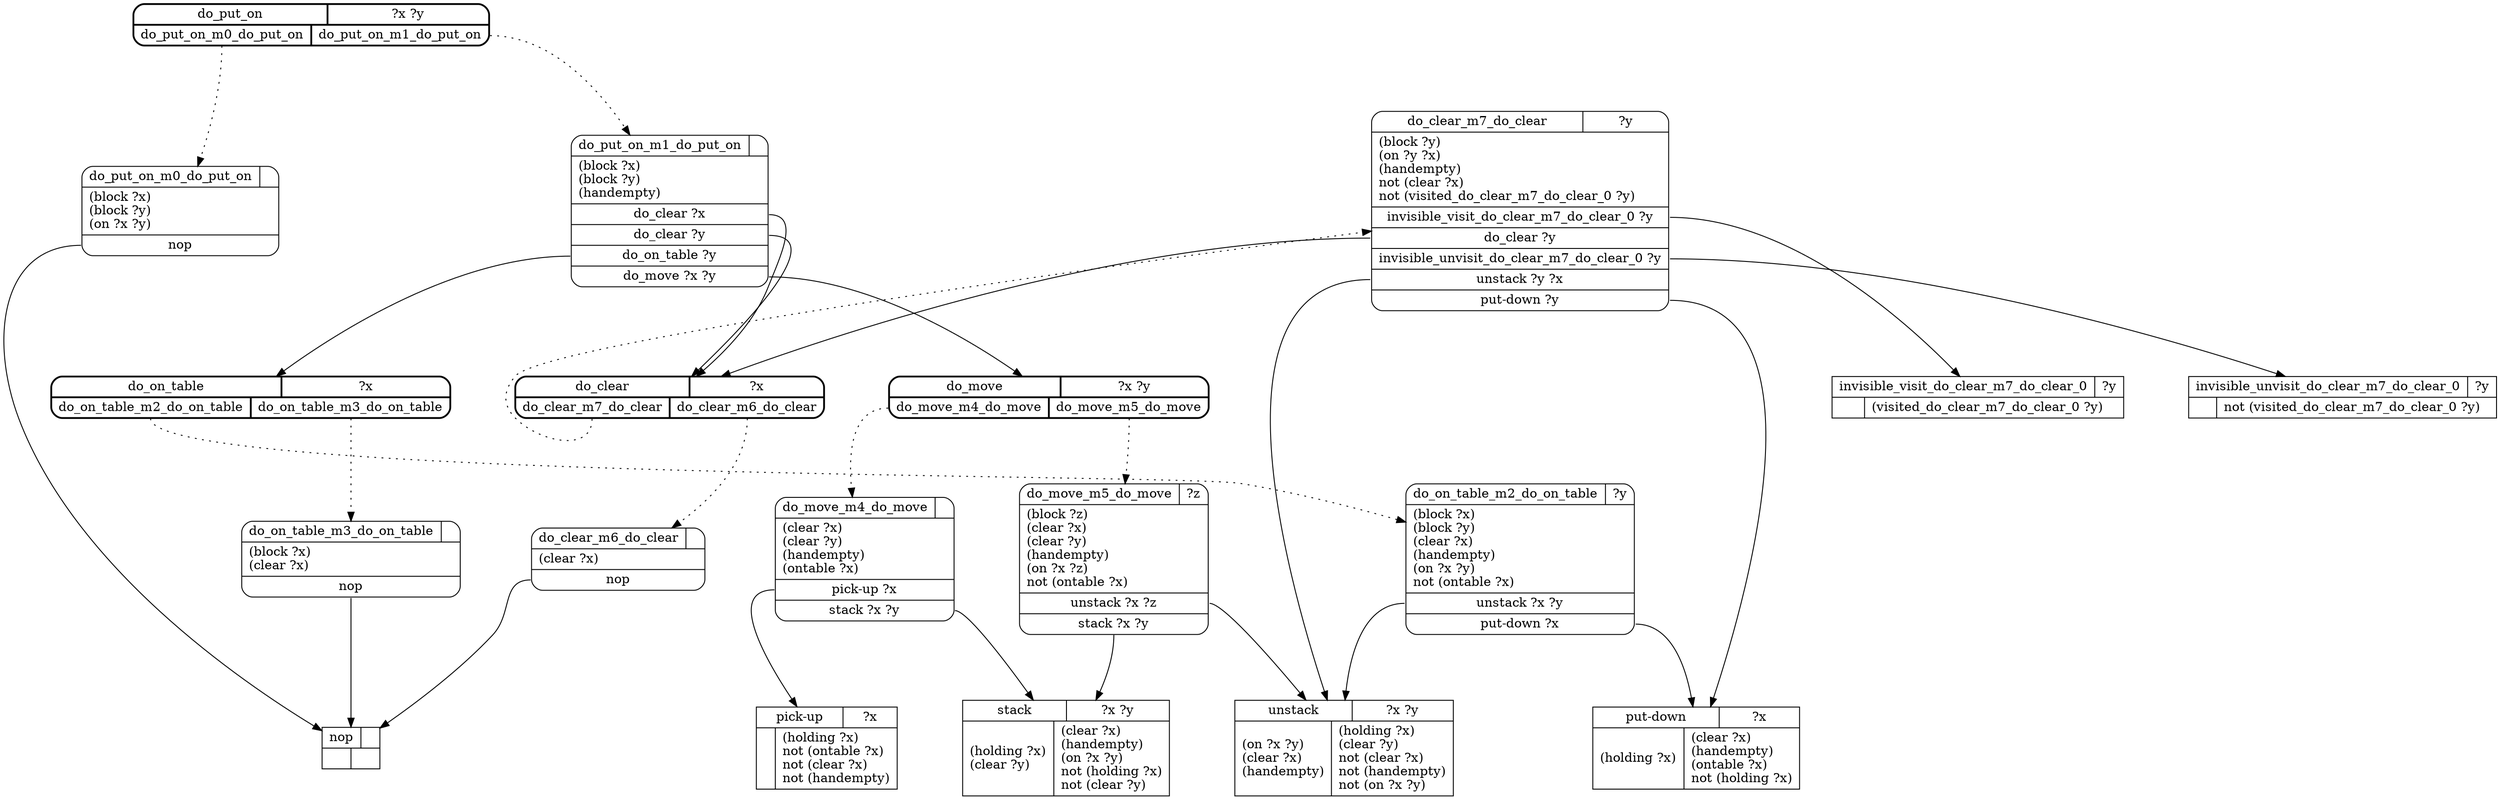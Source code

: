 // Generated by Hype
digraph "blocks" {
  nodesep=1
  ranksep=1
  // Operators
  node [shape=record]
  "pick-up" [
    label="{{\N|?x}|{|(holding ?x)\lnot (ontable ?x)\lnot (clear ?x)\lnot (handempty)\l}}"
  ]
  "put-down" [
    label="{{\N|?x}|{(holding ?x)\l|(clear ?x)\l(handempty)\l(ontable ?x)\lnot (holding ?x)\l}}"
  ]
  "stack" [
    label="{{\N|?x ?y}|{(holding ?x)\l(clear ?y)\l|(clear ?x)\l(handempty)\l(on ?x ?y)\lnot (holding ?x)\lnot (clear ?y)\l}}"
  ]
  "unstack" [
    label="{{\N|?x ?y}|{(on ?x ?y)\l(clear ?x)\l(handempty)\l|(holding ?x)\l(clear ?y)\lnot (clear ?x)\lnot (handempty)\lnot (on ?x ?y)\l}}"
  ]
  "nop" [
    label="{{\N|}|{|}}"
  ]
  "invisible_visit_do_clear_m7_do_clear_0" [
    label="{{\N|?y}|{|(visited_do_clear_m7_do_clear_0 ?y)\l}}"
  ]
  "invisible_unvisit_do_clear_m7_do_clear_0" [
    label="{{\N|?y}|{|not (visited_do_clear_m7_do_clear_0 ?y)\l}}"
  ]
  // Methods
  node [shape=Mrecord]
  "do_put_on" [
    style=bold
    label="{{\N|?x ?y}|{<0>do_put_on_m0_do_put_on|<1>do_put_on_m1_do_put_on}}"
  ]
  "do_put_on_m0_do_put_on" [
    label="{{\N|}|(block ?x)\l(block ?y)\l(on ?x ?y)\l|<0>nop}"
  ]
  "do_put_on":0 -> "do_put_on_m0_do_put_on" [style=dotted]
  "do_put_on_m0_do_put_on":0 -> "nop"
  "do_put_on_m1_do_put_on" [
    label="{{\N|}|(block ?x)\l(block ?y)\l(handempty)\l|<0>do_clear ?x|<1>do_clear ?y|<2>do_on_table ?y|<3>do_move ?x ?y}"
  ]
  "do_put_on":1 -> "do_put_on_m1_do_put_on" [style=dotted]
  "do_put_on_m1_do_put_on":0 -> "do_clear"
  "do_put_on_m1_do_put_on":1 -> "do_clear"
  "do_put_on_m1_do_put_on":2 -> "do_on_table"
  "do_put_on_m1_do_put_on":3 -> "do_move"
  "do_on_table" [
    style=bold
    label="{{\N|?x}|{<0>do_on_table_m2_do_on_table|<1>do_on_table_m3_do_on_table}}"
  ]
  "do_on_table_m2_do_on_table" [
    label="{{\N|?y}|(block ?x)\l(block ?y)\l(clear ?x)\l(handempty)\l(on ?x ?y)\lnot (ontable ?x)\l|<0>unstack ?x ?y|<1>put-down ?x}"
  ]
  "do_on_table":0 -> "do_on_table_m2_do_on_table" [style=dotted]
  "do_on_table_m2_do_on_table":0 -> "unstack"
  "do_on_table_m2_do_on_table":1 -> "put-down"
  "do_on_table_m3_do_on_table" [
    label="{{\N|}|(block ?x)\l(clear ?x)\l|<0>nop}"
  ]
  "do_on_table":1 -> "do_on_table_m3_do_on_table" [style=dotted]
  "do_on_table_m3_do_on_table":0 -> "nop"
  "do_move" [
    style=bold
    label="{{\N|?x ?y}|{<0>do_move_m4_do_move|<1>do_move_m5_do_move}}"
  ]
  "do_move_m4_do_move" [
    label="{{\N|}|(clear ?x)\l(clear ?y)\l(handempty)\l(ontable ?x)\l|<0>pick-up ?x|<1>stack ?x ?y}"
  ]
  "do_move":0 -> "do_move_m4_do_move" [style=dotted]
  "do_move_m4_do_move":0 -> "pick-up"
  "do_move_m4_do_move":1 -> "stack"
  "do_move_m5_do_move" [
    label="{{\N|?z}|(block ?z)\l(clear ?x)\l(clear ?y)\l(handempty)\l(on ?x ?z)\lnot (ontable ?x)\l|<0>unstack ?x ?z|<1>stack ?x ?y}"
  ]
  "do_move":1 -> "do_move_m5_do_move" [style=dotted]
  "do_move_m5_do_move":0 -> "unstack"
  "do_move_m5_do_move":1 -> "stack"
  "do_clear" [
    style=bold
    label="{{\N|?x}|{<0>do_clear_m7_do_clear|<1>do_clear_m6_do_clear}}"
  ]
  "do_clear_m7_do_clear" [
    label="{{\N|?y}|(block ?y)\l(on ?y ?x)\l(handempty)\lnot (clear ?x)\lnot (visited_do_clear_m7_do_clear_0 ?y)\l|<0>invisible_visit_do_clear_m7_do_clear_0 ?y|<1>do_clear ?y|<2>invisible_unvisit_do_clear_m7_do_clear_0 ?y|<3>unstack ?y ?x|<4>put-down ?y}"
  ]
  "do_clear":0 -> "do_clear_m7_do_clear" [style=dotted]
  "do_clear_m7_do_clear":0 -> "invisible_visit_do_clear_m7_do_clear_0"
  "do_clear_m7_do_clear":1 -> "do_clear"
  "do_clear_m7_do_clear":2 -> "invisible_unvisit_do_clear_m7_do_clear_0"
  "do_clear_m7_do_clear":3 -> "unstack"
  "do_clear_m7_do_clear":4 -> "put-down"
  "do_clear_m6_do_clear" [
    label="{{\N|}|(clear ?x)\l|<0>nop}"
  ]
  "do_clear":1 -> "do_clear_m6_do_clear" [style=dotted]
  "do_clear_m6_do_clear":0 -> "nop"
}